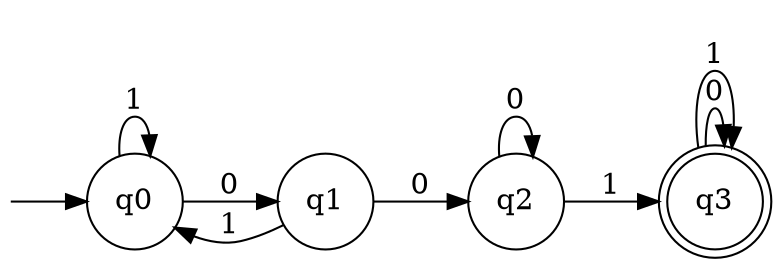 digraph G {
  rankdir=LR;
  n__ [label="" shape=none width=.0];
  0 [shape=circle label="q0"]
  1 [shape=doublecircle label="q3"]
  2 [shape=circle label="q2"]
  3 [shape=circle label="q1"]
  n__ -> 0;
  0 -> 3 [label="0"];
  0 -> 0 [label="1"];
  3 -> 2 [label="0"];
  3 -> 0 [label="1"];
  2 -> 2 [label="0"];
  2 -> 1 [label="1"];
  1 -> 1 [label="0"];
  1 -> 1 [label="1"];
}
